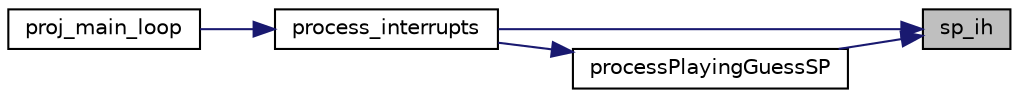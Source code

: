 digraph "sp_ih"
{
 // LATEX_PDF_SIZE
  edge [fontname="Helvetica",fontsize="10",labelfontname="Helvetica",labelfontsize="10"];
  node [fontname="Helvetica",fontsize="10",shape=record];
  rankdir="RL";
  Node1 [label="sp_ih",height=0.2,width=0.4,color="black", fillcolor="grey75", style="filled", fontcolor="black",tooltip="Serial ports's interrupt handler."];
  Node1 -> Node2 [dir="back",color="midnightblue",fontsize="10",style="solid"];
  Node2 [label="process_interrupts",height=0.2,width=0.4,color="black", fillcolor="white", style="filled",URL="$main_8c.html#a9c74859d9e32b26fca9274d294eff910",tooltip=" "];
  Node2 -> Node3 [dir="back",color="midnightblue",fontsize="10",style="solid"];
  Node3 [label="proj_main_loop",height=0.2,width=0.4,color="black", fillcolor="white", style="filled",URL="$main_8c.html#a2a16f651eccbd248e1ad3b3b924b143b",tooltip=" "];
  Node1 -> Node4 [dir="back",color="midnightblue",fontsize="10",style="solid"];
  Node4 [label="processPlayingGuessSP",height=0.2,width=0.4,color="black", fillcolor="white", style="filled",URL="$serial_port_8c.html#a6a93d1d284d0c1558b521772388ef5fb",tooltip="This function determines what a given byte received from the serial port should be used for while pla..."];
  Node4 -> Node2 [dir="back",color="midnightblue",fontsize="10",style="solid"];
}
